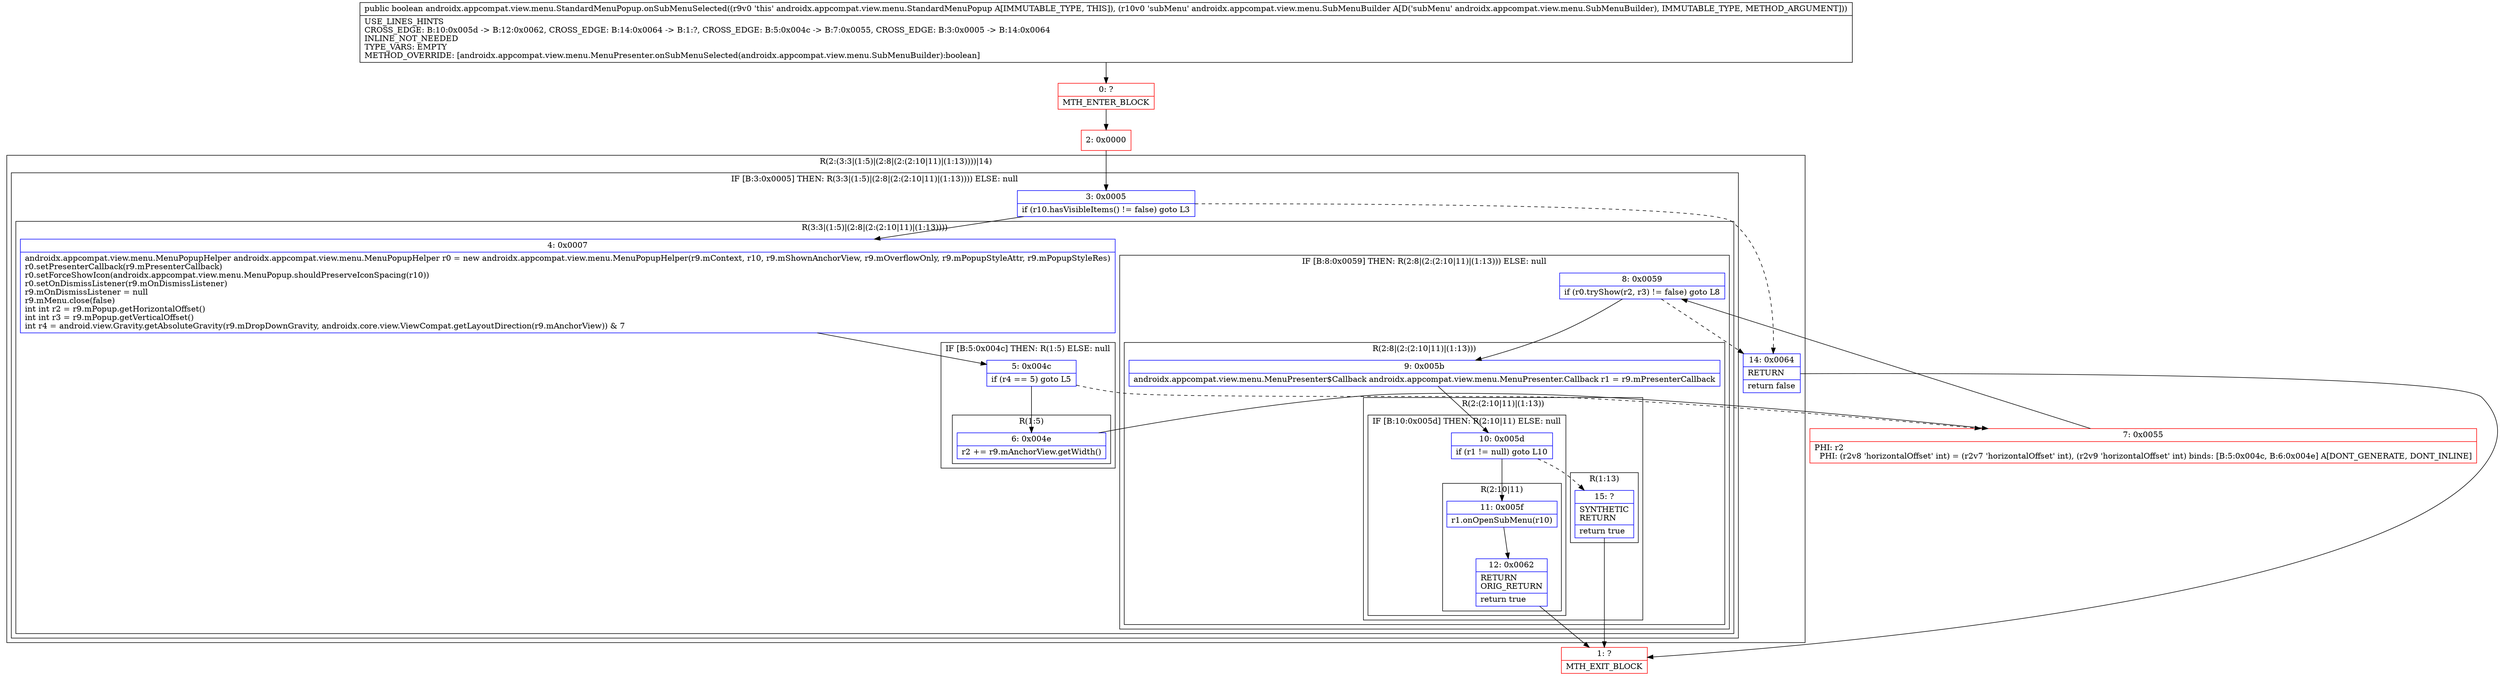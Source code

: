 digraph "CFG forandroidx.appcompat.view.menu.StandardMenuPopup.onSubMenuSelected(Landroidx\/appcompat\/view\/menu\/SubMenuBuilder;)Z" {
subgraph cluster_Region_192669223 {
label = "R(2:(3:3|(1:5)|(2:8|(2:(2:10|11)|(1:13))))|14)";
node [shape=record,color=blue];
subgraph cluster_IfRegion_1800950466 {
label = "IF [B:3:0x0005] THEN: R(3:3|(1:5)|(2:8|(2:(2:10|11)|(1:13)))) ELSE: null";
node [shape=record,color=blue];
Node_3 [shape=record,label="{3\:\ 0x0005|if (r10.hasVisibleItems() != false) goto L3\l}"];
subgraph cluster_Region_2093470672 {
label = "R(3:3|(1:5)|(2:8|(2:(2:10|11)|(1:13))))";
node [shape=record,color=blue];
Node_4 [shape=record,label="{4\:\ 0x0007|androidx.appcompat.view.menu.MenuPopupHelper androidx.appcompat.view.menu.MenuPopupHelper r0 = new androidx.appcompat.view.menu.MenuPopupHelper(r9.mContext, r10, r9.mShownAnchorView, r9.mOverflowOnly, r9.mPopupStyleAttr, r9.mPopupStyleRes)\lr0.setPresenterCallback(r9.mPresenterCallback)\lr0.setForceShowIcon(androidx.appcompat.view.menu.MenuPopup.shouldPreserveIconSpacing(r10))\lr0.setOnDismissListener(r9.mOnDismissListener)\lr9.mOnDismissListener = null\lr9.mMenu.close(false)\lint int r2 = r9.mPopup.getHorizontalOffset()\lint int r3 = r9.mPopup.getVerticalOffset()\lint r4 = android.view.Gravity.getAbsoluteGravity(r9.mDropDownGravity, androidx.core.view.ViewCompat.getLayoutDirection(r9.mAnchorView)) & 7\l}"];
subgraph cluster_IfRegion_646021784 {
label = "IF [B:5:0x004c] THEN: R(1:5) ELSE: null";
node [shape=record,color=blue];
Node_5 [shape=record,label="{5\:\ 0x004c|if (r4 == 5) goto L5\l}"];
subgraph cluster_Region_186732200 {
label = "R(1:5)";
node [shape=record,color=blue];
Node_6 [shape=record,label="{6\:\ 0x004e|r2 += r9.mAnchorView.getWidth()\l}"];
}
}
subgraph cluster_IfRegion_1533272523 {
label = "IF [B:8:0x0059] THEN: R(2:8|(2:(2:10|11)|(1:13))) ELSE: null";
node [shape=record,color=blue];
Node_8 [shape=record,label="{8\:\ 0x0059|if (r0.tryShow(r2, r3) != false) goto L8\l}"];
subgraph cluster_Region_1679461579 {
label = "R(2:8|(2:(2:10|11)|(1:13)))";
node [shape=record,color=blue];
Node_9 [shape=record,label="{9\:\ 0x005b|androidx.appcompat.view.menu.MenuPresenter$Callback androidx.appcompat.view.menu.MenuPresenter.Callback r1 = r9.mPresenterCallback\l}"];
subgraph cluster_Region_1504546770 {
label = "R(2:(2:10|11)|(1:13))";
node [shape=record,color=blue];
subgraph cluster_IfRegion_540230714 {
label = "IF [B:10:0x005d] THEN: R(2:10|11) ELSE: null";
node [shape=record,color=blue];
Node_10 [shape=record,label="{10\:\ 0x005d|if (r1 != null) goto L10\l}"];
subgraph cluster_Region_568724122 {
label = "R(2:10|11)";
node [shape=record,color=blue];
Node_11 [shape=record,label="{11\:\ 0x005f|r1.onOpenSubMenu(r10)\l}"];
Node_12 [shape=record,label="{12\:\ 0x0062|RETURN\lORIG_RETURN\l|return true\l}"];
}
}
subgraph cluster_Region_1630565674 {
label = "R(1:13)";
node [shape=record,color=blue];
Node_15 [shape=record,label="{15\:\ ?|SYNTHETIC\lRETURN\l|return true\l}"];
}
}
}
}
}
}
Node_14 [shape=record,label="{14\:\ 0x0064|RETURN\l|return false\l}"];
}
Node_0 [shape=record,color=red,label="{0\:\ ?|MTH_ENTER_BLOCK\l}"];
Node_2 [shape=record,color=red,label="{2\:\ 0x0000}"];
Node_7 [shape=record,color=red,label="{7\:\ 0x0055|PHI: r2 \l  PHI: (r2v8 'horizontalOffset' int) = (r2v7 'horizontalOffset' int), (r2v9 'horizontalOffset' int) binds: [B:5:0x004c, B:6:0x004e] A[DONT_GENERATE, DONT_INLINE]\l}"];
Node_1 [shape=record,color=red,label="{1\:\ ?|MTH_EXIT_BLOCK\l}"];
MethodNode[shape=record,label="{public boolean androidx.appcompat.view.menu.StandardMenuPopup.onSubMenuSelected((r9v0 'this' androidx.appcompat.view.menu.StandardMenuPopup A[IMMUTABLE_TYPE, THIS]), (r10v0 'subMenu' androidx.appcompat.view.menu.SubMenuBuilder A[D('subMenu' androidx.appcompat.view.menu.SubMenuBuilder), IMMUTABLE_TYPE, METHOD_ARGUMENT]))  | USE_LINES_HINTS\lCROSS_EDGE: B:10:0x005d \-\> B:12:0x0062, CROSS_EDGE: B:14:0x0064 \-\> B:1:?, CROSS_EDGE: B:5:0x004c \-\> B:7:0x0055, CROSS_EDGE: B:3:0x0005 \-\> B:14:0x0064\lINLINE_NOT_NEEDED\lTYPE_VARS: EMPTY\lMETHOD_OVERRIDE: [androidx.appcompat.view.menu.MenuPresenter.onSubMenuSelected(androidx.appcompat.view.menu.SubMenuBuilder):boolean]\l}"];
MethodNode -> Node_0;Node_3 -> Node_4;
Node_3 -> Node_14[style=dashed];
Node_4 -> Node_5;
Node_5 -> Node_6;
Node_5 -> Node_7[style=dashed];
Node_6 -> Node_7;
Node_8 -> Node_9;
Node_8 -> Node_14[style=dashed];
Node_9 -> Node_10;
Node_10 -> Node_11;
Node_10 -> Node_15[style=dashed];
Node_11 -> Node_12;
Node_12 -> Node_1;
Node_15 -> Node_1;
Node_14 -> Node_1;
Node_0 -> Node_2;
Node_2 -> Node_3;
Node_7 -> Node_8;
}

